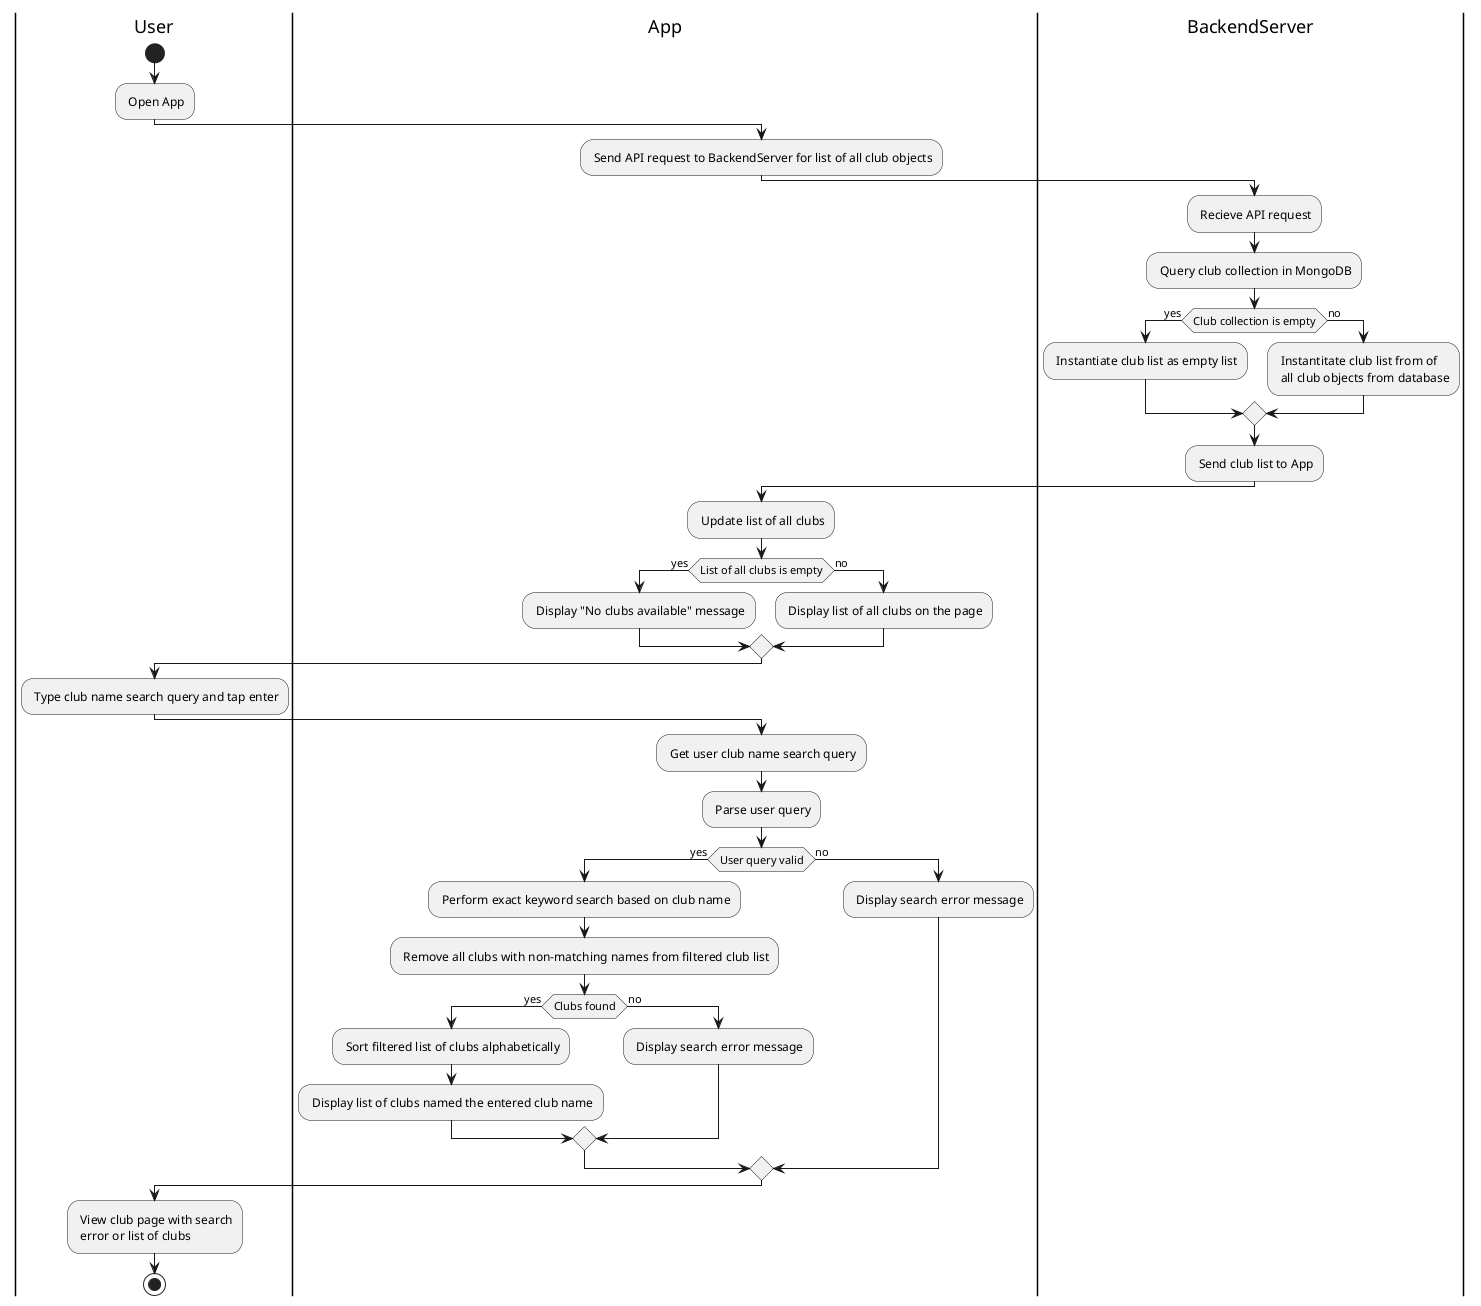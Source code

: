 @startuml search_cuisine

|User|
start
: Open App;

|App|
: Send API request to BackendServer for list of all club objects;

|BackendServer|
: Recieve API request;
: Query club collection in MongoDB;
if (Club collection is empty) then (yes)
    : Instantiate club list as empty list;
else (no)
    : Instantitate club list from of\n all club objects from database;
endif
: Send club list to App;

|App|
: Update list of all clubs;
if (List of all clubs is empty) then (yes)
    : Display "No clubs available" message;
else (no)
    : Display list of all clubs on the page;
endif

|User|
: Type club name search query and tap enter;

|App|
: Get user club name search query;

|App|
: Parse user query;
if (User query valid) then (yes)
    : Perform exact keyword search based on club name;
    : Remove all clubs with non-matching names from filtered club list;
    if (Clubs found) then (yes)
        : Sort filtered list of clubs alphabetically;
        : Display list of clubs named the entered club name; 
    else (no)
        : Display search error message;
    endif
else (no)
    : Display search error message;
endif

|User|
: View club page with search\n error or list of clubs;

stop

@enduml

